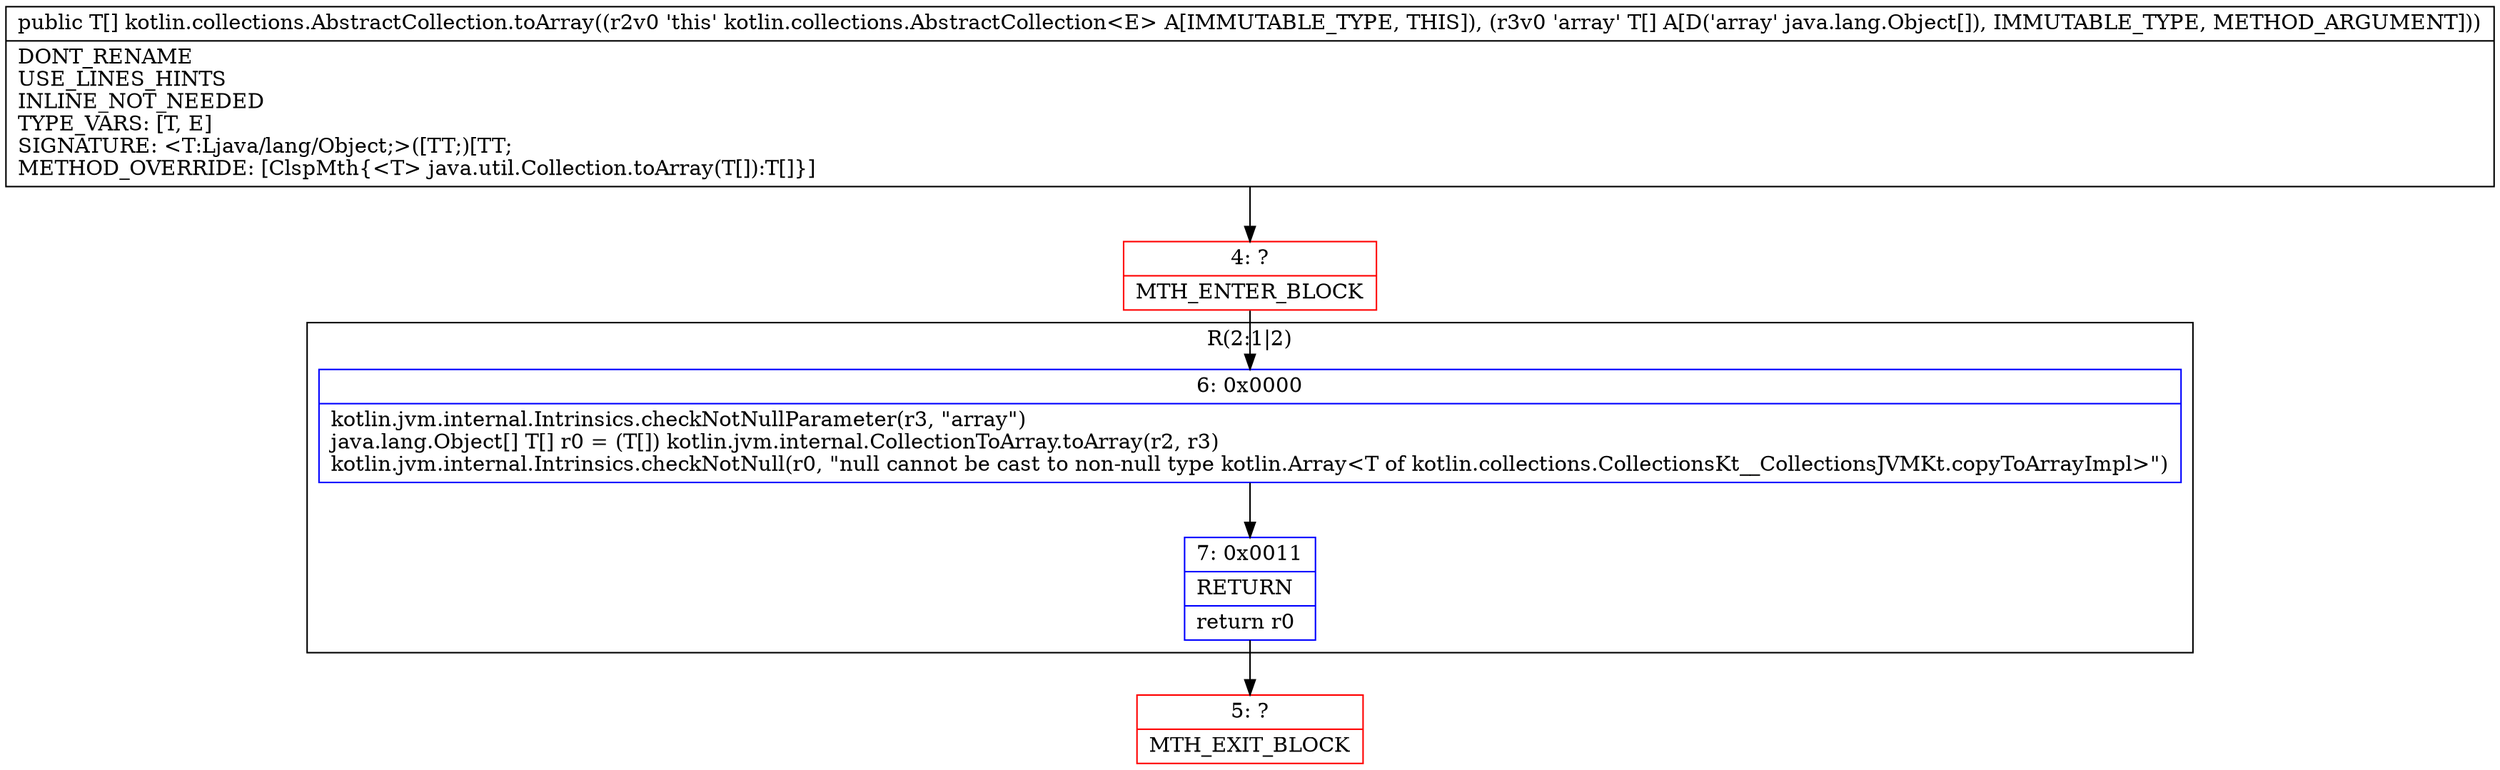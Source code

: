 digraph "CFG forkotlin.collections.AbstractCollection.toArray([Ljava\/lang\/Object;)[Ljava\/lang\/Object;" {
subgraph cluster_Region_1944493306 {
label = "R(2:1|2)";
node [shape=record,color=blue];
Node_6 [shape=record,label="{6\:\ 0x0000|kotlin.jvm.internal.Intrinsics.checkNotNullParameter(r3, \"array\")\ljava.lang.Object[] T[] r0 = (T[]) kotlin.jvm.internal.CollectionToArray.toArray(r2, r3)\lkotlin.jvm.internal.Intrinsics.checkNotNull(r0, \"null cannot be cast to non\-null type kotlin.Array\<T of kotlin.collections.CollectionsKt__CollectionsJVMKt.copyToArrayImpl\>\")\l}"];
Node_7 [shape=record,label="{7\:\ 0x0011|RETURN\l|return r0\l}"];
}
Node_4 [shape=record,color=red,label="{4\:\ ?|MTH_ENTER_BLOCK\l}"];
Node_5 [shape=record,color=red,label="{5\:\ ?|MTH_EXIT_BLOCK\l}"];
MethodNode[shape=record,label="{public T[] kotlin.collections.AbstractCollection.toArray((r2v0 'this' kotlin.collections.AbstractCollection\<E\> A[IMMUTABLE_TYPE, THIS]), (r3v0 'array' T[] A[D('array' java.lang.Object[]), IMMUTABLE_TYPE, METHOD_ARGUMENT]))  | DONT_RENAME\lUSE_LINES_HINTS\lINLINE_NOT_NEEDED\lTYPE_VARS: [T, E]\lSIGNATURE: \<T:Ljava\/lang\/Object;\>([TT;)[TT;\lMETHOD_OVERRIDE: [ClspMth\{\<T\> java.util.Collection.toArray(T[]):T[]\}]\l}"];
MethodNode -> Node_4;Node_6 -> Node_7;
Node_7 -> Node_5;
Node_4 -> Node_6;
}

